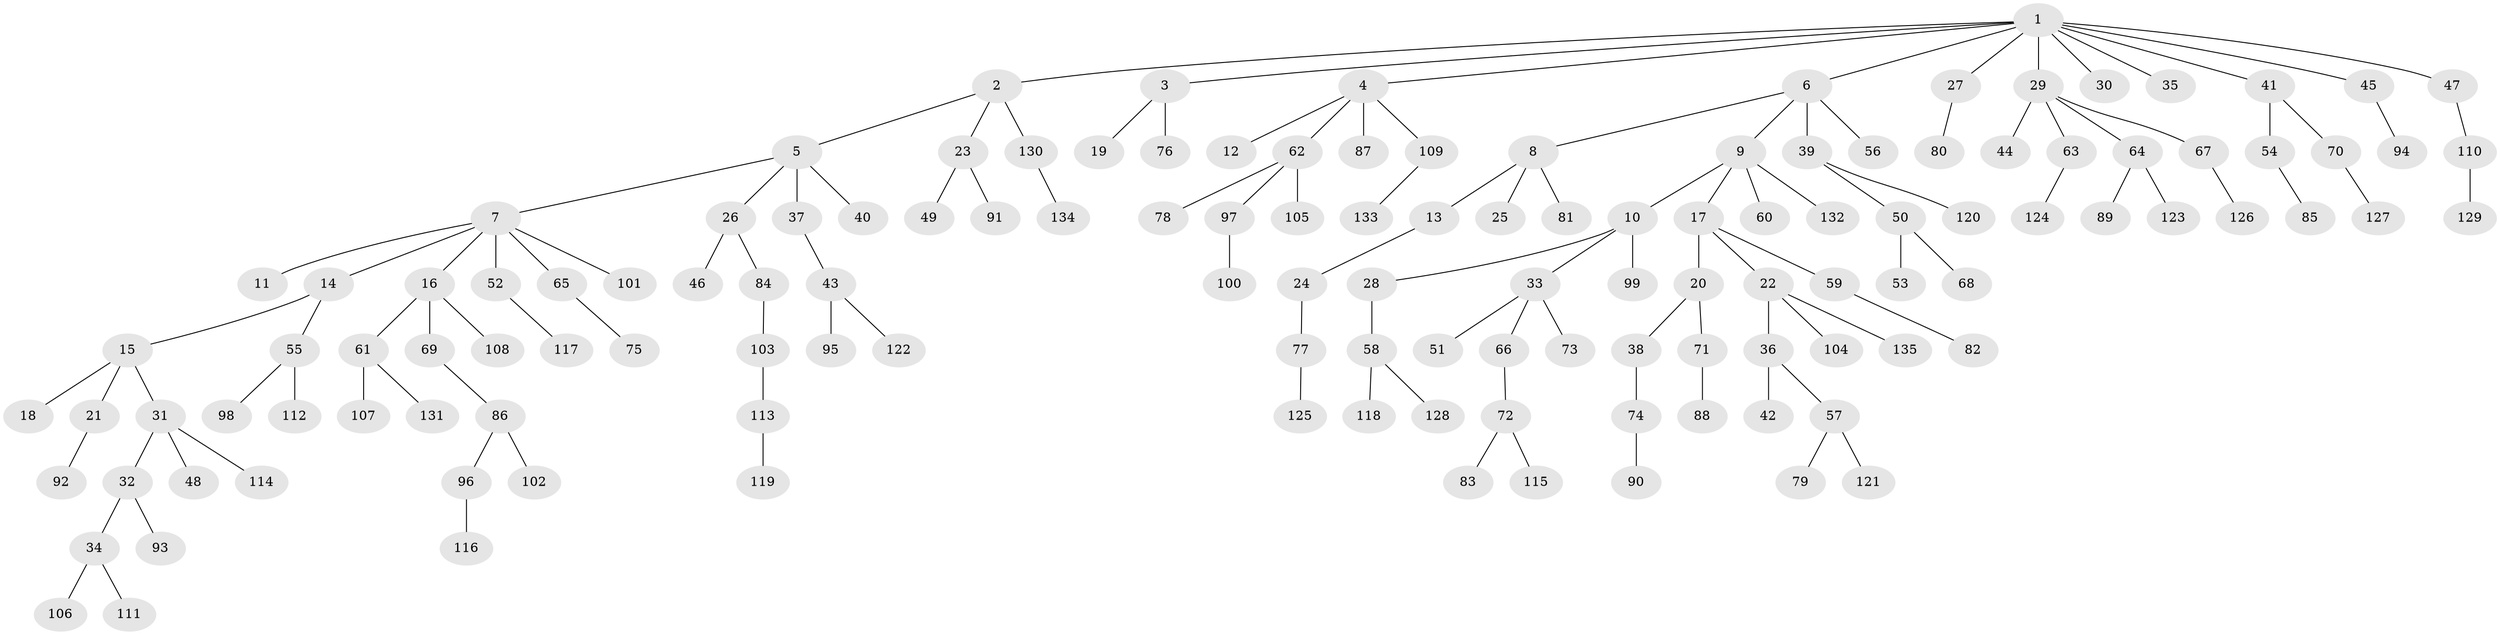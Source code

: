 // Generated by graph-tools (version 1.1) at 2025/50/03/09/25 03:50:23]
// undirected, 135 vertices, 134 edges
graph export_dot {
graph [start="1"]
  node [color=gray90,style=filled];
  1;
  2;
  3;
  4;
  5;
  6;
  7;
  8;
  9;
  10;
  11;
  12;
  13;
  14;
  15;
  16;
  17;
  18;
  19;
  20;
  21;
  22;
  23;
  24;
  25;
  26;
  27;
  28;
  29;
  30;
  31;
  32;
  33;
  34;
  35;
  36;
  37;
  38;
  39;
  40;
  41;
  42;
  43;
  44;
  45;
  46;
  47;
  48;
  49;
  50;
  51;
  52;
  53;
  54;
  55;
  56;
  57;
  58;
  59;
  60;
  61;
  62;
  63;
  64;
  65;
  66;
  67;
  68;
  69;
  70;
  71;
  72;
  73;
  74;
  75;
  76;
  77;
  78;
  79;
  80;
  81;
  82;
  83;
  84;
  85;
  86;
  87;
  88;
  89;
  90;
  91;
  92;
  93;
  94;
  95;
  96;
  97;
  98;
  99;
  100;
  101;
  102;
  103;
  104;
  105;
  106;
  107;
  108;
  109;
  110;
  111;
  112;
  113;
  114;
  115;
  116;
  117;
  118;
  119;
  120;
  121;
  122;
  123;
  124;
  125;
  126;
  127;
  128;
  129;
  130;
  131;
  132;
  133;
  134;
  135;
  1 -- 2;
  1 -- 3;
  1 -- 4;
  1 -- 6;
  1 -- 27;
  1 -- 29;
  1 -- 30;
  1 -- 35;
  1 -- 41;
  1 -- 45;
  1 -- 47;
  2 -- 5;
  2 -- 23;
  2 -- 130;
  3 -- 19;
  3 -- 76;
  4 -- 12;
  4 -- 62;
  4 -- 87;
  4 -- 109;
  5 -- 7;
  5 -- 26;
  5 -- 37;
  5 -- 40;
  6 -- 8;
  6 -- 9;
  6 -- 39;
  6 -- 56;
  7 -- 11;
  7 -- 14;
  7 -- 16;
  7 -- 52;
  7 -- 65;
  7 -- 101;
  8 -- 13;
  8 -- 25;
  8 -- 81;
  9 -- 10;
  9 -- 17;
  9 -- 60;
  9 -- 132;
  10 -- 28;
  10 -- 33;
  10 -- 99;
  13 -- 24;
  14 -- 15;
  14 -- 55;
  15 -- 18;
  15 -- 21;
  15 -- 31;
  16 -- 61;
  16 -- 69;
  16 -- 108;
  17 -- 20;
  17 -- 22;
  17 -- 59;
  20 -- 38;
  20 -- 71;
  21 -- 92;
  22 -- 36;
  22 -- 104;
  22 -- 135;
  23 -- 49;
  23 -- 91;
  24 -- 77;
  26 -- 46;
  26 -- 84;
  27 -- 80;
  28 -- 58;
  29 -- 44;
  29 -- 63;
  29 -- 64;
  29 -- 67;
  31 -- 32;
  31 -- 48;
  31 -- 114;
  32 -- 34;
  32 -- 93;
  33 -- 51;
  33 -- 66;
  33 -- 73;
  34 -- 106;
  34 -- 111;
  36 -- 42;
  36 -- 57;
  37 -- 43;
  38 -- 74;
  39 -- 50;
  39 -- 120;
  41 -- 54;
  41 -- 70;
  43 -- 95;
  43 -- 122;
  45 -- 94;
  47 -- 110;
  50 -- 53;
  50 -- 68;
  52 -- 117;
  54 -- 85;
  55 -- 98;
  55 -- 112;
  57 -- 79;
  57 -- 121;
  58 -- 118;
  58 -- 128;
  59 -- 82;
  61 -- 107;
  61 -- 131;
  62 -- 78;
  62 -- 97;
  62 -- 105;
  63 -- 124;
  64 -- 89;
  64 -- 123;
  65 -- 75;
  66 -- 72;
  67 -- 126;
  69 -- 86;
  70 -- 127;
  71 -- 88;
  72 -- 83;
  72 -- 115;
  74 -- 90;
  77 -- 125;
  84 -- 103;
  86 -- 96;
  86 -- 102;
  96 -- 116;
  97 -- 100;
  103 -- 113;
  109 -- 133;
  110 -- 129;
  113 -- 119;
  130 -- 134;
}
